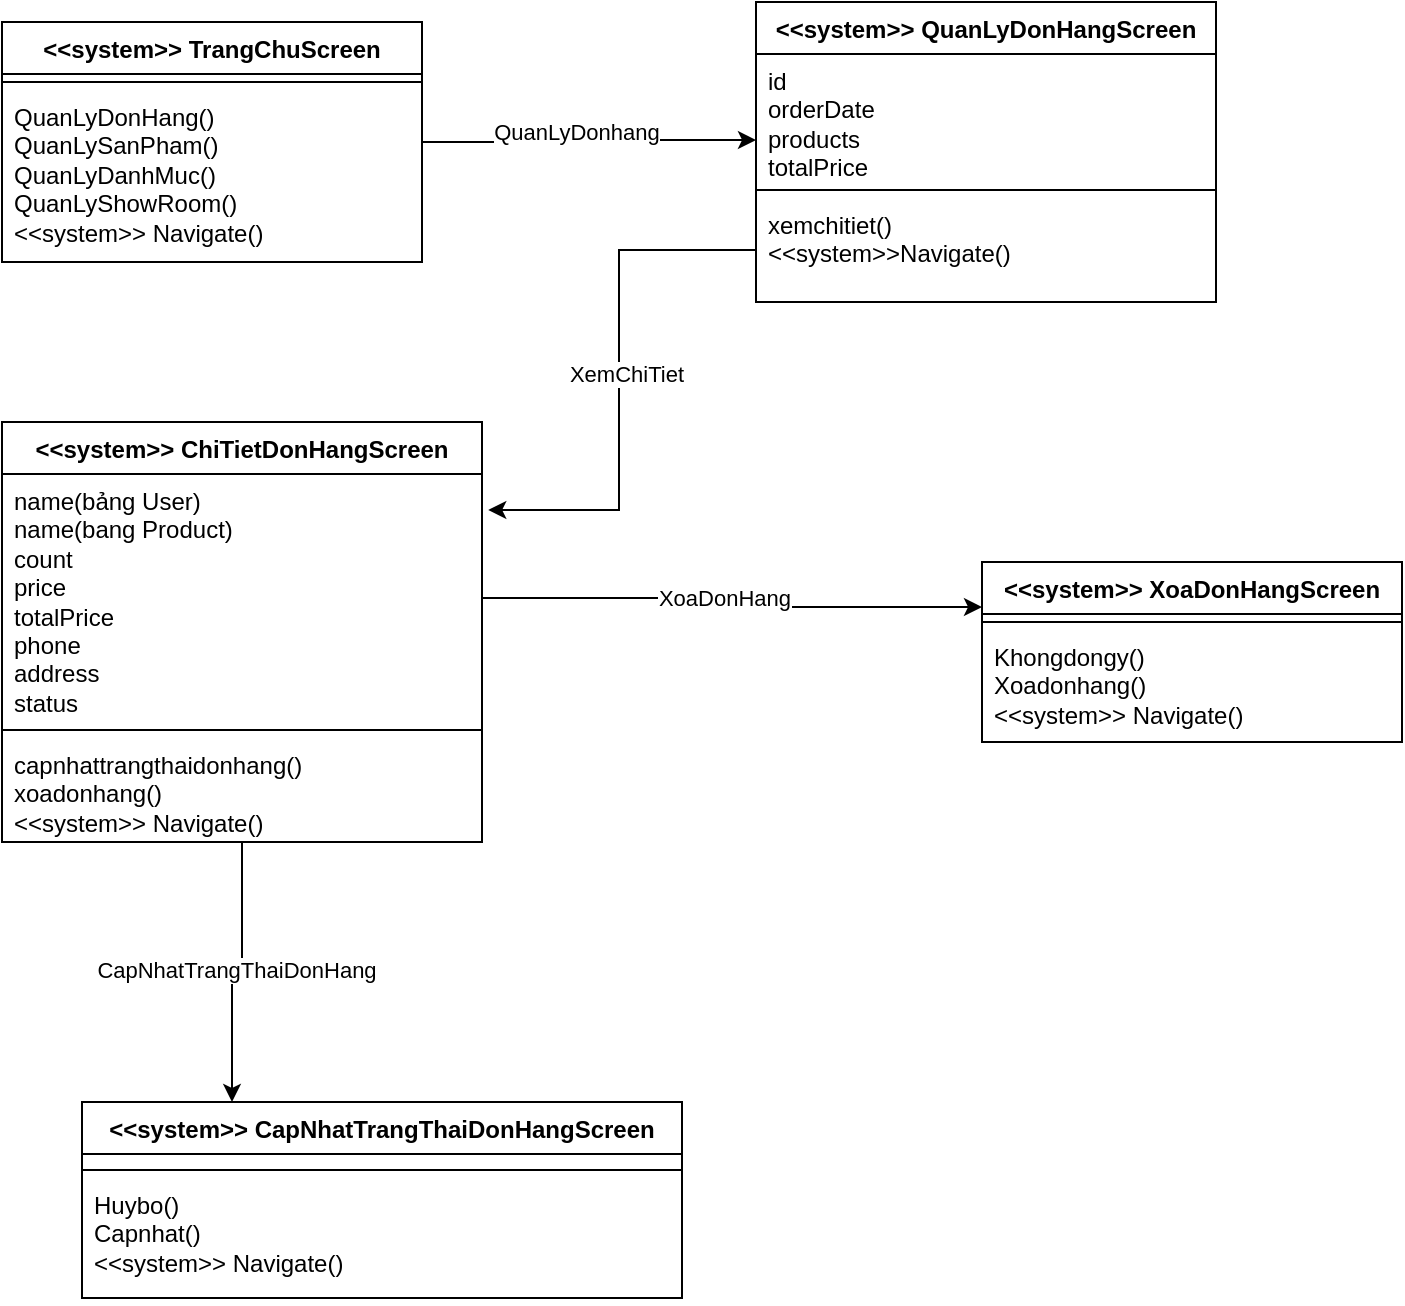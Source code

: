 <mxfile version="25.0.3">
  <diagram id="C5RBs43oDa-KdzZeNtuy" name="Page-1">
    <mxGraphModel dx="1120" dy="426" grid="1" gridSize="10" guides="1" tooltips="1" connect="1" arrows="1" fold="1" page="1" pageScale="1" pageWidth="827" pageHeight="1169" math="0" shadow="0">
      <root>
        <mxCell id="WIyWlLk6GJQsqaUBKTNV-0" />
        <mxCell id="WIyWlLk6GJQsqaUBKTNV-1" parent="WIyWlLk6GJQsqaUBKTNV-0" />
        <mxCell id="uQ8tZhGBgIx4CucK1fat-1" value="&amp;lt;&amp;lt;system&amp;gt;&amp;gt; TrangChuScreen" style="swimlane;fontStyle=1;align=center;verticalAlign=top;childLayout=stackLayout;horizontal=1;startSize=26;horizontalStack=0;resizeParent=1;resizeParentMax=0;resizeLast=0;collapsible=1;marginBottom=0;whiteSpace=wrap;html=1;" vertex="1" parent="WIyWlLk6GJQsqaUBKTNV-1">
          <mxGeometry x="10" y="20" width="210" height="120" as="geometry" />
        </mxCell>
        <mxCell id="uQ8tZhGBgIx4CucK1fat-3" value="" style="line;strokeWidth=1;fillColor=none;align=left;verticalAlign=middle;spacingTop=-1;spacingLeft=3;spacingRight=3;rotatable=0;labelPosition=right;points=[];portConstraint=eastwest;strokeColor=inherit;" vertex="1" parent="uQ8tZhGBgIx4CucK1fat-1">
          <mxGeometry y="26" width="210" height="8" as="geometry" />
        </mxCell>
        <mxCell id="uQ8tZhGBgIx4CucK1fat-4" value="QuanLyDonHang()&lt;div&gt;QuanLySanPham()&lt;/div&gt;&lt;div&gt;QuanLyDanhMuc()&lt;/div&gt;&lt;div&gt;QuanLyShowRoom()&lt;/div&gt;&lt;div&gt;&amp;lt;&amp;lt;system&amp;gt;&amp;gt; Navigate()&lt;/div&gt;" style="text;strokeColor=none;fillColor=none;align=left;verticalAlign=top;spacingLeft=4;spacingRight=4;overflow=hidden;rotatable=0;points=[[0,0.5],[1,0.5]];portConstraint=eastwest;whiteSpace=wrap;html=1;" vertex="1" parent="uQ8tZhGBgIx4CucK1fat-1">
          <mxGeometry y="34" width="210" height="86" as="geometry" />
        </mxCell>
        <mxCell id="uQ8tZhGBgIx4CucK1fat-5" value="&amp;lt;&amp;lt;system&amp;gt;&amp;gt; QuanLyDonHangScreen" style="swimlane;fontStyle=1;align=center;verticalAlign=top;childLayout=stackLayout;horizontal=1;startSize=26;horizontalStack=0;resizeParent=1;resizeParentMax=0;resizeLast=0;collapsible=1;marginBottom=0;whiteSpace=wrap;html=1;" vertex="1" parent="WIyWlLk6GJQsqaUBKTNV-1">
          <mxGeometry x="387" y="10" width="230" height="150" as="geometry" />
        </mxCell>
        <mxCell id="uQ8tZhGBgIx4CucK1fat-6" value="id&lt;div&gt;orderDate&lt;/div&gt;&lt;div&gt;products&lt;/div&gt;&lt;div&gt;totalPrice&lt;/div&gt;&lt;div&gt;status&lt;/div&gt;&lt;div&gt;&lt;br&gt;&lt;/div&gt;" style="text;strokeColor=none;fillColor=none;align=left;verticalAlign=top;spacingLeft=4;spacingRight=4;overflow=hidden;rotatable=0;points=[[0,0.5],[1,0.5]];portConstraint=eastwest;whiteSpace=wrap;html=1;" vertex="1" parent="uQ8tZhGBgIx4CucK1fat-5">
          <mxGeometry y="26" width="230" height="64" as="geometry" />
        </mxCell>
        <mxCell id="uQ8tZhGBgIx4CucK1fat-7" value="" style="line;strokeWidth=1;fillColor=none;align=left;verticalAlign=middle;spacingTop=-1;spacingLeft=3;spacingRight=3;rotatable=0;labelPosition=right;points=[];portConstraint=eastwest;strokeColor=inherit;" vertex="1" parent="uQ8tZhGBgIx4CucK1fat-5">
          <mxGeometry y="90" width="230" height="8" as="geometry" />
        </mxCell>
        <mxCell id="uQ8tZhGBgIx4CucK1fat-8" value="&lt;div&gt;xemchitiet()&lt;/div&gt;&lt;div&gt;&amp;lt;&amp;lt;system&amp;gt;&amp;gt;Navigate()&lt;/div&gt;&lt;div&gt;&lt;br&gt;&lt;/div&gt;" style="text;strokeColor=none;fillColor=none;align=left;verticalAlign=top;spacingLeft=4;spacingRight=4;overflow=hidden;rotatable=0;points=[[0,0.5],[1,0.5]];portConstraint=eastwest;whiteSpace=wrap;html=1;" vertex="1" parent="uQ8tZhGBgIx4CucK1fat-5">
          <mxGeometry y="98" width="230" height="52" as="geometry" />
        </mxCell>
        <mxCell id="uQ8tZhGBgIx4CucK1fat-25" style="edgeStyle=orthogonalEdgeStyle;rounded=0;orthogonalLoop=1;jettySize=auto;html=1;entryX=0.25;entryY=0;entryDx=0;entryDy=0;" edge="1" parent="WIyWlLk6GJQsqaUBKTNV-1" source="uQ8tZhGBgIx4CucK1fat-9" target="uQ8tZhGBgIx4CucK1fat-13">
          <mxGeometry relative="1" as="geometry" />
        </mxCell>
        <mxCell id="uQ8tZhGBgIx4CucK1fat-26" value="CapNhatTrangThaiDonHang" style="edgeLabel;html=1;align=center;verticalAlign=middle;resizable=0;points=[];" vertex="1" connectable="0" parent="uQ8tZhGBgIx4CucK1fat-25">
          <mxGeometry x="0.007" y="-1" relative="1" as="geometry">
            <mxPoint as="offset" />
          </mxGeometry>
        </mxCell>
        <mxCell id="uQ8tZhGBgIx4CucK1fat-9" value="&amp;lt;&amp;lt;system&amp;gt;&amp;gt; ChiTietDonHangScreen" style="swimlane;fontStyle=1;align=center;verticalAlign=top;childLayout=stackLayout;horizontal=1;startSize=26;horizontalStack=0;resizeParent=1;resizeParentMax=0;resizeLast=0;collapsible=1;marginBottom=0;whiteSpace=wrap;html=1;" vertex="1" parent="WIyWlLk6GJQsqaUBKTNV-1">
          <mxGeometry x="10" y="220" width="240" height="210" as="geometry" />
        </mxCell>
        <mxCell id="uQ8tZhGBgIx4CucK1fat-10" value="name(bảng User)&lt;div&gt;name(bang Product)&lt;/div&gt;&lt;div&gt;count&lt;/div&gt;&lt;div&gt;price&lt;/div&gt;&lt;div&gt;totalPrice&lt;/div&gt;&lt;div&gt;phone&amp;nbsp;&lt;/div&gt;&lt;div&gt;address&lt;/div&gt;&lt;div&gt;status&lt;/div&gt;" style="text;strokeColor=none;fillColor=none;align=left;verticalAlign=top;spacingLeft=4;spacingRight=4;overflow=hidden;rotatable=0;points=[[0,0.5],[1,0.5]];portConstraint=eastwest;whiteSpace=wrap;html=1;" vertex="1" parent="uQ8tZhGBgIx4CucK1fat-9">
          <mxGeometry y="26" width="240" height="124" as="geometry" />
        </mxCell>
        <mxCell id="uQ8tZhGBgIx4CucK1fat-11" value="" style="line;strokeWidth=1;fillColor=none;align=left;verticalAlign=middle;spacingTop=-1;spacingLeft=3;spacingRight=3;rotatable=0;labelPosition=right;points=[];portConstraint=eastwest;strokeColor=inherit;" vertex="1" parent="uQ8tZhGBgIx4CucK1fat-9">
          <mxGeometry y="150" width="240" height="8" as="geometry" />
        </mxCell>
        <mxCell id="uQ8tZhGBgIx4CucK1fat-12" value="capnhattrangthaidonhang()&lt;div&gt;xoadonhang()&lt;/div&gt;&lt;div&gt;&amp;lt;&amp;lt;system&amp;gt;&amp;gt; Navigate()&lt;/div&gt;" style="text;strokeColor=none;fillColor=none;align=left;verticalAlign=top;spacingLeft=4;spacingRight=4;overflow=hidden;rotatable=0;points=[[0,0.5],[1,0.5]];portConstraint=eastwest;whiteSpace=wrap;html=1;" vertex="1" parent="uQ8tZhGBgIx4CucK1fat-9">
          <mxGeometry y="158" width="240" height="52" as="geometry" />
        </mxCell>
        <mxCell id="uQ8tZhGBgIx4CucK1fat-13" value="&amp;lt;&amp;lt;system&amp;gt;&amp;gt; CapNhatTrangThaiDonHangScreen" style="swimlane;fontStyle=1;align=center;verticalAlign=top;childLayout=stackLayout;horizontal=1;startSize=26;horizontalStack=0;resizeParent=1;resizeParentMax=0;resizeLast=0;collapsible=1;marginBottom=0;whiteSpace=wrap;html=1;" vertex="1" parent="WIyWlLk6GJQsqaUBKTNV-1">
          <mxGeometry x="50" y="560" width="300" height="98" as="geometry" />
        </mxCell>
        <mxCell id="uQ8tZhGBgIx4CucK1fat-14" value="&lt;div&gt;&lt;br&gt;&lt;/div&gt;&lt;div&gt;&lt;br&gt;&lt;/div&gt;" style="text;strokeColor=none;fillColor=none;align=left;verticalAlign=top;spacingLeft=4;spacingRight=4;overflow=hidden;rotatable=0;points=[[0,0.5],[1,0.5]];portConstraint=eastwest;whiteSpace=wrap;html=1;" vertex="1" parent="uQ8tZhGBgIx4CucK1fat-13">
          <mxGeometry y="26" width="300" height="4" as="geometry" />
        </mxCell>
        <mxCell id="uQ8tZhGBgIx4CucK1fat-15" value="" style="line;strokeWidth=1;fillColor=none;align=left;verticalAlign=middle;spacingTop=-1;spacingLeft=3;spacingRight=3;rotatable=0;labelPosition=right;points=[];portConstraint=eastwest;strokeColor=inherit;" vertex="1" parent="uQ8tZhGBgIx4CucK1fat-13">
          <mxGeometry y="30" width="300" height="8" as="geometry" />
        </mxCell>
        <mxCell id="uQ8tZhGBgIx4CucK1fat-16" value="Huybo()&lt;div&gt;Capnhat()&lt;/div&gt;&lt;div&gt;&amp;lt;&amp;lt;system&amp;gt;&amp;gt; Navigate()&lt;/div&gt;" style="text;strokeColor=none;fillColor=none;align=left;verticalAlign=top;spacingLeft=4;spacingRight=4;overflow=hidden;rotatable=0;points=[[0,0.5],[1,0.5]];portConstraint=eastwest;whiteSpace=wrap;html=1;" vertex="1" parent="uQ8tZhGBgIx4CucK1fat-13">
          <mxGeometry y="38" width="300" height="60" as="geometry" />
        </mxCell>
        <mxCell id="uQ8tZhGBgIx4CucK1fat-17" value="&amp;lt;&amp;lt;system&amp;gt;&amp;gt; XoaDonHangScreen" style="swimlane;fontStyle=1;align=center;verticalAlign=top;childLayout=stackLayout;horizontal=1;startSize=26;horizontalStack=0;resizeParent=1;resizeParentMax=0;resizeLast=0;collapsible=1;marginBottom=0;whiteSpace=wrap;html=1;" vertex="1" parent="WIyWlLk6GJQsqaUBKTNV-1">
          <mxGeometry x="500" y="290" width="210" height="90" as="geometry" />
        </mxCell>
        <mxCell id="uQ8tZhGBgIx4CucK1fat-19" value="" style="line;strokeWidth=1;fillColor=none;align=left;verticalAlign=middle;spacingTop=-1;spacingLeft=3;spacingRight=3;rotatable=0;labelPosition=right;points=[];portConstraint=eastwest;strokeColor=inherit;" vertex="1" parent="uQ8tZhGBgIx4CucK1fat-17">
          <mxGeometry y="26" width="210" height="8" as="geometry" />
        </mxCell>
        <mxCell id="uQ8tZhGBgIx4CucK1fat-20" value="Khongdongy()&lt;div&gt;Xoadonhang()&lt;/div&gt;&lt;div&gt;&amp;lt;&amp;lt;system&amp;gt;&amp;gt; Navigate()&lt;/div&gt;" style="text;strokeColor=none;fillColor=none;align=left;verticalAlign=top;spacingLeft=4;spacingRight=4;overflow=hidden;rotatable=0;points=[[0,0.5],[1,0.5]];portConstraint=eastwest;whiteSpace=wrap;html=1;" vertex="1" parent="uQ8tZhGBgIx4CucK1fat-17">
          <mxGeometry y="34" width="210" height="56" as="geometry" />
        </mxCell>
        <mxCell id="uQ8tZhGBgIx4CucK1fat-21" style="edgeStyle=orthogonalEdgeStyle;rounded=0;orthogonalLoop=1;jettySize=auto;html=1;entryX=0;entryY=0.672;entryDx=0;entryDy=0;entryPerimeter=0;" edge="1" parent="WIyWlLk6GJQsqaUBKTNV-1" source="uQ8tZhGBgIx4CucK1fat-1" target="uQ8tZhGBgIx4CucK1fat-6">
          <mxGeometry relative="1" as="geometry" />
        </mxCell>
        <mxCell id="uQ8tZhGBgIx4CucK1fat-22" value="QuanLyDonhang&lt;div&gt;&lt;br&gt;&lt;/div&gt;" style="edgeLabel;html=1;align=center;verticalAlign=middle;resizable=0;points=[];" vertex="1" connectable="0" parent="uQ8tZhGBgIx4CucK1fat-21">
          <mxGeometry x="-0.086" y="-2" relative="1" as="geometry">
            <mxPoint as="offset" />
          </mxGeometry>
        </mxCell>
        <mxCell id="uQ8tZhGBgIx4CucK1fat-23" style="edgeStyle=orthogonalEdgeStyle;rounded=0;orthogonalLoop=1;jettySize=auto;html=1;entryX=1.013;entryY=0.145;entryDx=0;entryDy=0;entryPerimeter=0;" edge="1" parent="WIyWlLk6GJQsqaUBKTNV-1" source="uQ8tZhGBgIx4CucK1fat-8" target="uQ8tZhGBgIx4CucK1fat-10">
          <mxGeometry relative="1" as="geometry" />
        </mxCell>
        <mxCell id="uQ8tZhGBgIx4CucK1fat-24" value="XemChiTiet" style="edgeLabel;html=1;align=center;verticalAlign=middle;resizable=0;points=[];" vertex="1" connectable="0" parent="uQ8tZhGBgIx4CucK1fat-23">
          <mxGeometry x="-0.011" y="3" relative="1" as="geometry">
            <mxPoint as="offset" />
          </mxGeometry>
        </mxCell>
        <mxCell id="uQ8tZhGBgIx4CucK1fat-28" style="edgeStyle=orthogonalEdgeStyle;rounded=0;orthogonalLoop=1;jettySize=auto;html=1;entryX=0;entryY=0.25;entryDx=0;entryDy=0;" edge="1" parent="WIyWlLk6GJQsqaUBKTNV-1" source="uQ8tZhGBgIx4CucK1fat-10" target="uQ8tZhGBgIx4CucK1fat-17">
          <mxGeometry relative="1" as="geometry" />
        </mxCell>
        <mxCell id="uQ8tZhGBgIx4CucK1fat-29" value="XoaDonHang" style="edgeLabel;html=1;align=center;verticalAlign=middle;resizable=0;points=[];" vertex="1" connectable="0" parent="uQ8tZhGBgIx4CucK1fat-28">
          <mxGeometry x="-0.049" relative="1" as="geometry">
            <mxPoint as="offset" />
          </mxGeometry>
        </mxCell>
      </root>
    </mxGraphModel>
  </diagram>
</mxfile>
